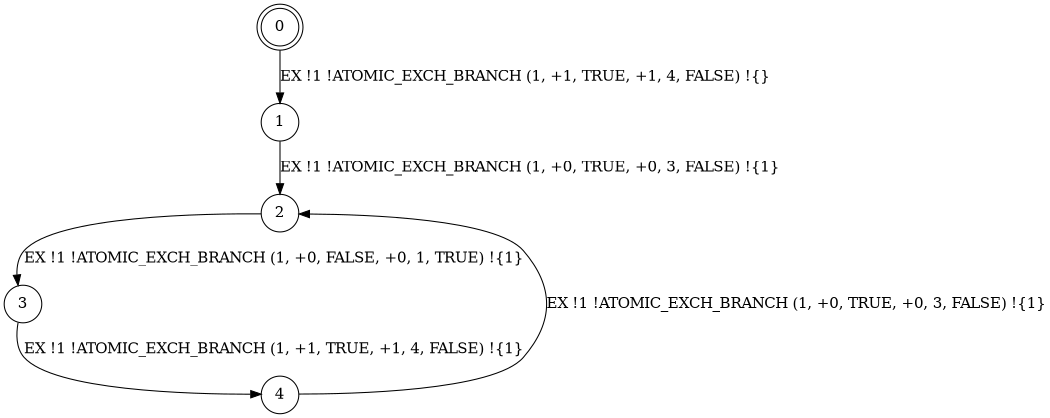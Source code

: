 digraph BCG {
size = "7, 10.5";
center = TRUE;
node [shape = circle];
0 [peripheries = 2];
0 -> 1 [label = "EX !1 !ATOMIC_EXCH_BRANCH (1, +1, TRUE, +1, 4, FALSE) !{}"];
1 -> 2 [label = "EX !1 !ATOMIC_EXCH_BRANCH (1, +0, TRUE, +0, 3, FALSE) !{1}"];
2 -> 3 [label = "EX !1 !ATOMIC_EXCH_BRANCH (1, +0, FALSE, +0, 1, TRUE) !{1}"];
3 -> 4 [label = "EX !1 !ATOMIC_EXCH_BRANCH (1, +1, TRUE, +1, 4, FALSE) !{1}"];
4 -> 2 [label = "EX !1 !ATOMIC_EXCH_BRANCH (1, +0, TRUE, +0, 3, FALSE) !{1}"];
}
